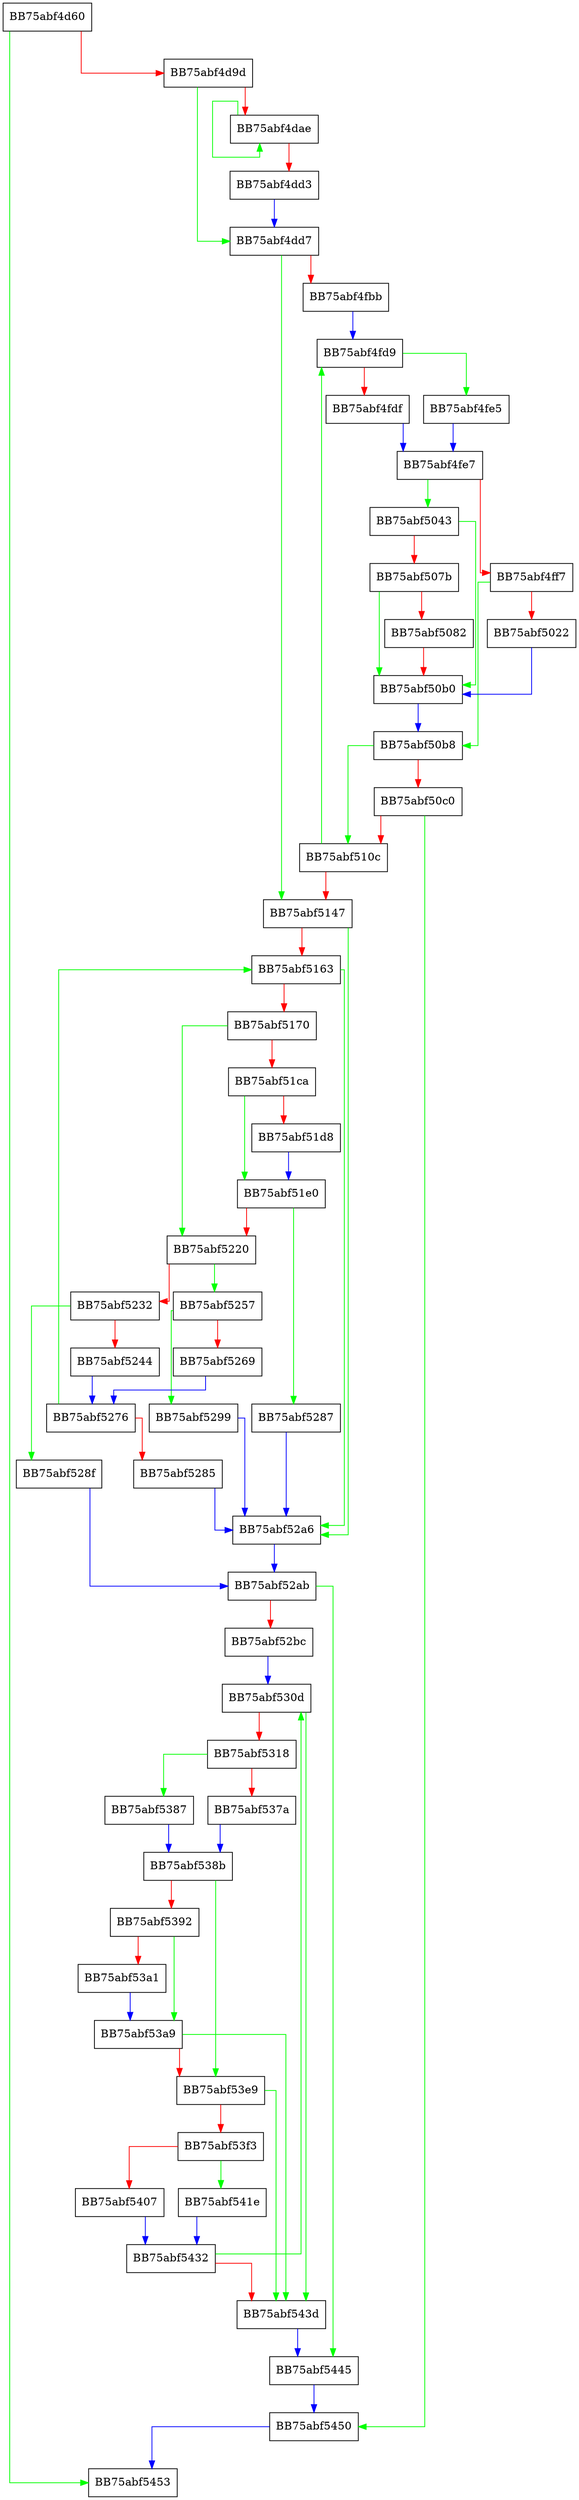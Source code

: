 digraph ZSTD_btGetAllMatches_dictMatchState_5 {
  node [shape="box"];
  graph [splines=ortho];
  BB75abf4d60 -> BB75abf5453 [color="green"];
  BB75abf4d60 -> BB75abf4d9d [color="red"];
  BB75abf4d9d -> BB75abf4dd7 [color="green"];
  BB75abf4d9d -> BB75abf4dae [color="red"];
  BB75abf4dae -> BB75abf4dae [color="green"];
  BB75abf4dae -> BB75abf4dd3 [color="red"];
  BB75abf4dd3 -> BB75abf4dd7 [color="blue"];
  BB75abf4dd7 -> BB75abf5147 [color="green"];
  BB75abf4dd7 -> BB75abf4fbb [color="red"];
  BB75abf4fbb -> BB75abf4fd9 [color="blue"];
  BB75abf4fd9 -> BB75abf4fe5 [color="green"];
  BB75abf4fd9 -> BB75abf4fdf [color="red"];
  BB75abf4fdf -> BB75abf4fe7 [color="blue"];
  BB75abf4fe5 -> BB75abf4fe7 [color="blue"];
  BB75abf4fe7 -> BB75abf5043 [color="green"];
  BB75abf4fe7 -> BB75abf4ff7 [color="red"];
  BB75abf4ff7 -> BB75abf50b8 [color="green"];
  BB75abf4ff7 -> BB75abf5022 [color="red"];
  BB75abf5022 -> BB75abf50b0 [color="blue"];
  BB75abf5043 -> BB75abf50b0 [color="green"];
  BB75abf5043 -> BB75abf507b [color="red"];
  BB75abf507b -> BB75abf50b0 [color="green"];
  BB75abf507b -> BB75abf5082 [color="red"];
  BB75abf5082 -> BB75abf50b0 [color="red"];
  BB75abf50b0 -> BB75abf50b8 [color="blue"];
  BB75abf50b8 -> BB75abf510c [color="green"];
  BB75abf50b8 -> BB75abf50c0 [color="red"];
  BB75abf50c0 -> BB75abf5450 [color="green"];
  BB75abf50c0 -> BB75abf510c [color="red"];
  BB75abf510c -> BB75abf4fd9 [color="green"];
  BB75abf510c -> BB75abf5147 [color="red"];
  BB75abf5147 -> BB75abf52a6 [color="green"];
  BB75abf5147 -> BB75abf5163 [color="red"];
  BB75abf5163 -> BB75abf52a6 [color="green"];
  BB75abf5163 -> BB75abf5170 [color="red"];
  BB75abf5170 -> BB75abf5220 [color="green"];
  BB75abf5170 -> BB75abf51ca [color="red"];
  BB75abf51ca -> BB75abf51e0 [color="green"];
  BB75abf51ca -> BB75abf51d8 [color="red"];
  BB75abf51d8 -> BB75abf51e0 [color="blue"];
  BB75abf51e0 -> BB75abf5287 [color="green"];
  BB75abf51e0 -> BB75abf5220 [color="red"];
  BB75abf5220 -> BB75abf5257 [color="green"];
  BB75abf5220 -> BB75abf5232 [color="red"];
  BB75abf5232 -> BB75abf528f [color="green"];
  BB75abf5232 -> BB75abf5244 [color="red"];
  BB75abf5244 -> BB75abf5276 [color="blue"];
  BB75abf5257 -> BB75abf5299 [color="green"];
  BB75abf5257 -> BB75abf5269 [color="red"];
  BB75abf5269 -> BB75abf5276 [color="blue"];
  BB75abf5276 -> BB75abf5163 [color="green"];
  BB75abf5276 -> BB75abf5285 [color="red"];
  BB75abf5285 -> BB75abf52a6 [color="blue"];
  BB75abf5287 -> BB75abf52a6 [color="blue"];
  BB75abf528f -> BB75abf52ab [color="blue"];
  BB75abf5299 -> BB75abf52a6 [color="blue"];
  BB75abf52a6 -> BB75abf52ab [color="blue"];
  BB75abf52ab -> BB75abf5445 [color="green"];
  BB75abf52ab -> BB75abf52bc [color="red"];
  BB75abf52bc -> BB75abf530d [color="blue"];
  BB75abf530d -> BB75abf543d [color="green"];
  BB75abf530d -> BB75abf5318 [color="red"];
  BB75abf5318 -> BB75abf5387 [color="green"];
  BB75abf5318 -> BB75abf537a [color="red"];
  BB75abf537a -> BB75abf538b [color="blue"];
  BB75abf5387 -> BB75abf538b [color="blue"];
  BB75abf538b -> BB75abf53e9 [color="green"];
  BB75abf538b -> BB75abf5392 [color="red"];
  BB75abf5392 -> BB75abf53a9 [color="green"];
  BB75abf5392 -> BB75abf53a1 [color="red"];
  BB75abf53a1 -> BB75abf53a9 [color="blue"];
  BB75abf53a9 -> BB75abf543d [color="green"];
  BB75abf53a9 -> BB75abf53e9 [color="red"];
  BB75abf53e9 -> BB75abf543d [color="green"];
  BB75abf53e9 -> BB75abf53f3 [color="red"];
  BB75abf53f3 -> BB75abf541e [color="green"];
  BB75abf53f3 -> BB75abf5407 [color="red"];
  BB75abf5407 -> BB75abf5432 [color="blue"];
  BB75abf541e -> BB75abf5432 [color="blue"];
  BB75abf5432 -> BB75abf530d [color="green"];
  BB75abf5432 -> BB75abf543d [color="red"];
  BB75abf543d -> BB75abf5445 [color="blue"];
  BB75abf5445 -> BB75abf5450 [color="blue"];
  BB75abf5450 -> BB75abf5453 [color="blue"];
}